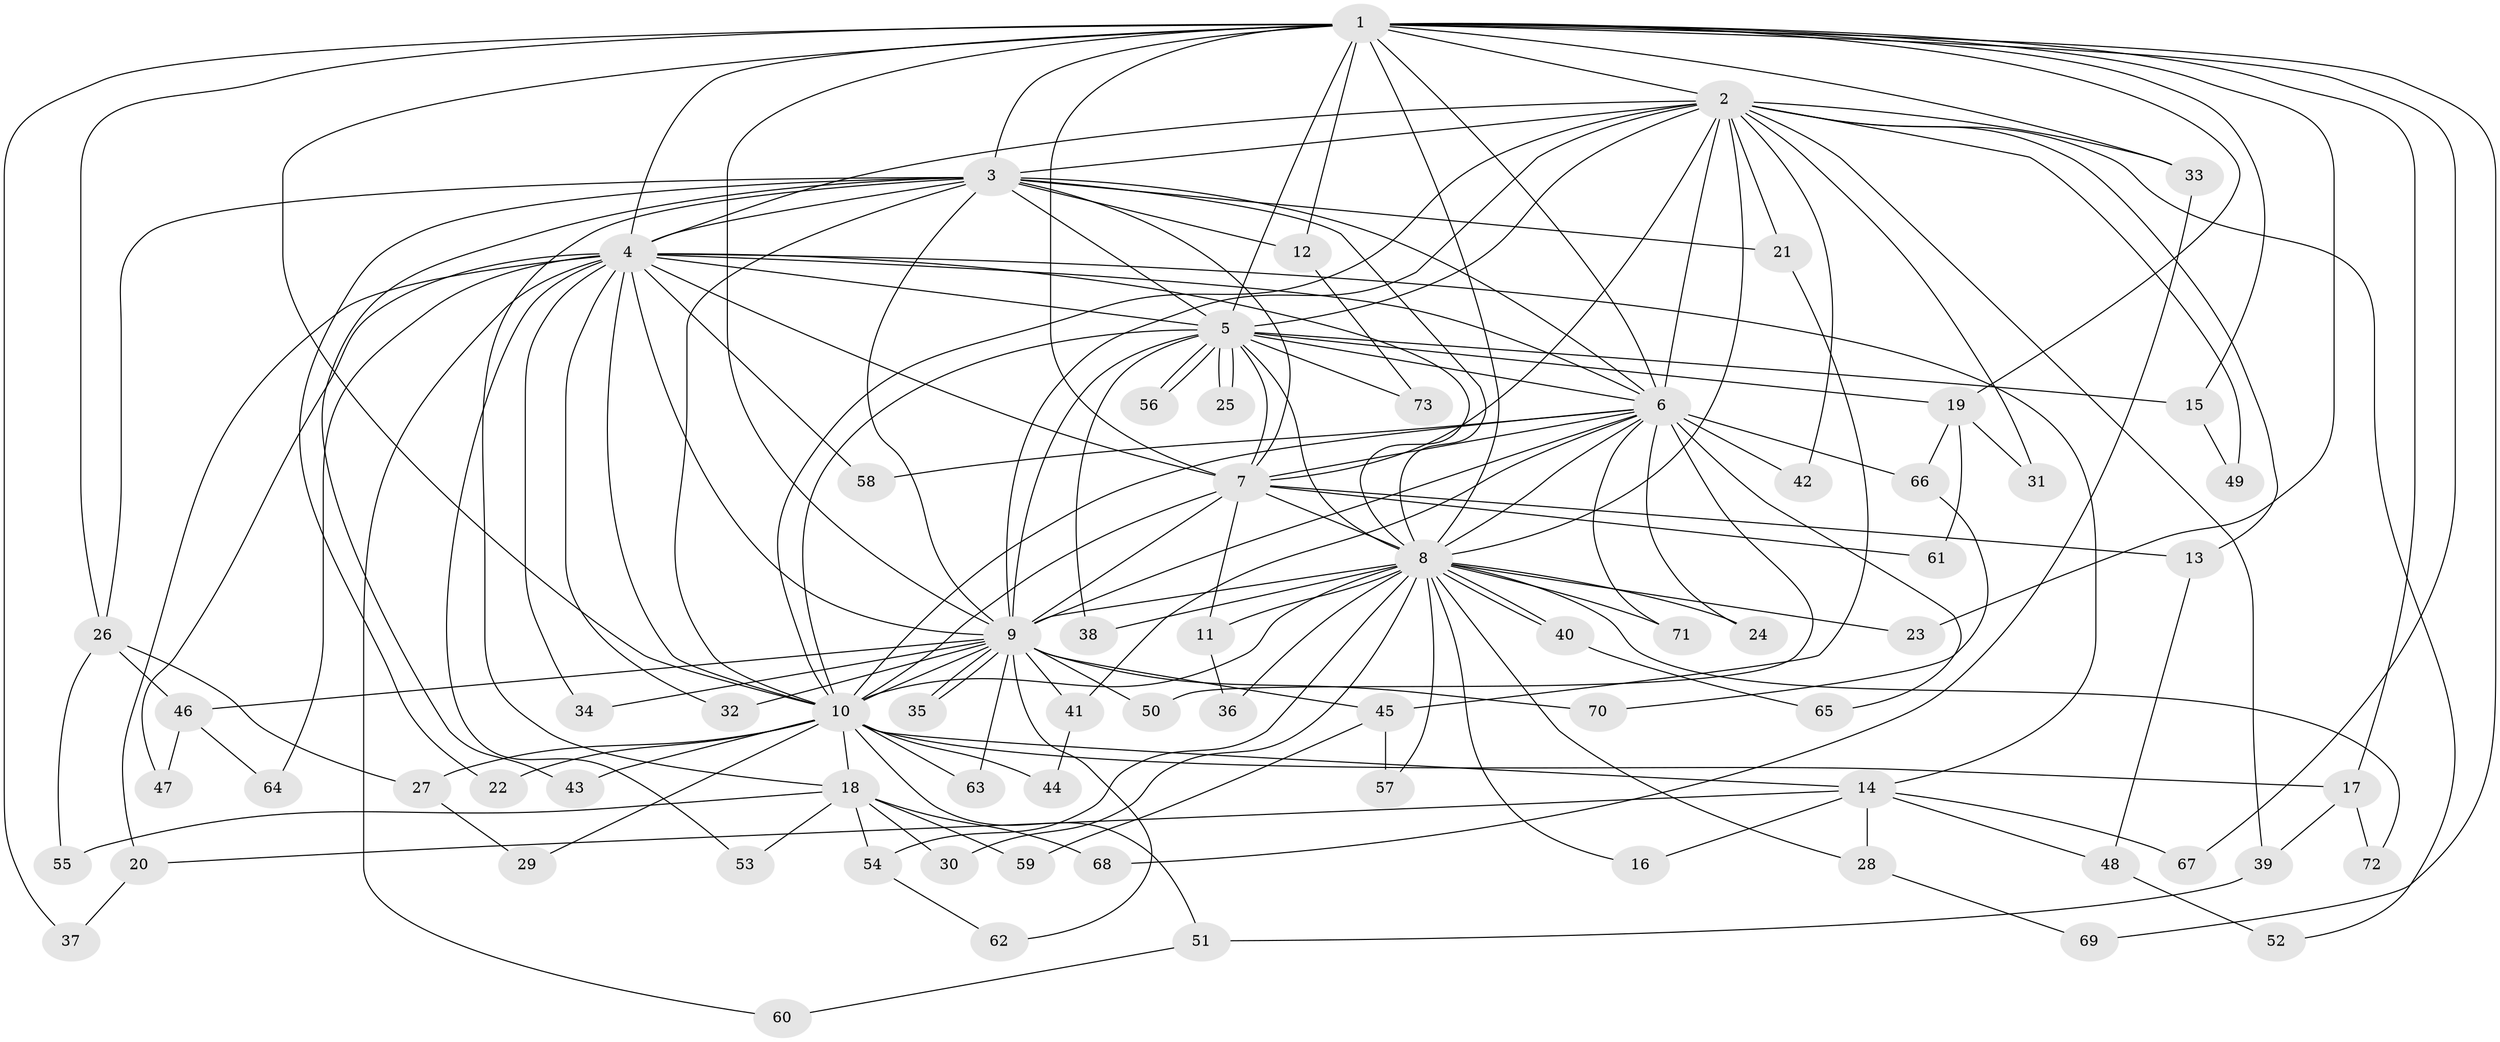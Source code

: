 // coarse degree distribution, {19: 0.022727272727272728, 3: 0.29545454545454547, 14: 0.045454545454545456, 18: 0.022727272727272728, 2: 0.2727272727272727, 15: 0.045454545454545456, 13: 0.022727272727272728, 1: 0.06818181818181818, 12: 0.022727272727272728, 4: 0.09090909090909091, 8: 0.022727272727272728, 5: 0.022727272727272728, 16: 0.022727272727272728, 7: 0.022727272727272728}
// Generated by graph-tools (version 1.1) at 2025/36/03/04/25 23:36:34]
// undirected, 73 vertices, 171 edges
graph export_dot {
  node [color=gray90,style=filled];
  1;
  2;
  3;
  4;
  5;
  6;
  7;
  8;
  9;
  10;
  11;
  12;
  13;
  14;
  15;
  16;
  17;
  18;
  19;
  20;
  21;
  22;
  23;
  24;
  25;
  26;
  27;
  28;
  29;
  30;
  31;
  32;
  33;
  34;
  35;
  36;
  37;
  38;
  39;
  40;
  41;
  42;
  43;
  44;
  45;
  46;
  47;
  48;
  49;
  50;
  51;
  52;
  53;
  54;
  55;
  56;
  57;
  58;
  59;
  60;
  61;
  62;
  63;
  64;
  65;
  66;
  67;
  68;
  69;
  70;
  71;
  72;
  73;
  1 -- 2;
  1 -- 3;
  1 -- 4;
  1 -- 5;
  1 -- 6;
  1 -- 7;
  1 -- 8;
  1 -- 9;
  1 -- 10;
  1 -- 12;
  1 -- 15;
  1 -- 17;
  1 -- 19;
  1 -- 23;
  1 -- 26;
  1 -- 33;
  1 -- 37;
  1 -- 67;
  1 -- 69;
  2 -- 3;
  2 -- 4;
  2 -- 5;
  2 -- 6;
  2 -- 7;
  2 -- 8;
  2 -- 9;
  2 -- 10;
  2 -- 13;
  2 -- 21;
  2 -- 31;
  2 -- 33;
  2 -- 39;
  2 -- 42;
  2 -- 49;
  2 -- 52;
  3 -- 4;
  3 -- 5;
  3 -- 6;
  3 -- 7;
  3 -- 8;
  3 -- 9;
  3 -- 10;
  3 -- 12;
  3 -- 18;
  3 -- 21;
  3 -- 22;
  3 -- 26;
  3 -- 43;
  4 -- 5;
  4 -- 6;
  4 -- 7;
  4 -- 8;
  4 -- 9;
  4 -- 10;
  4 -- 14;
  4 -- 20;
  4 -- 32;
  4 -- 34;
  4 -- 47;
  4 -- 53;
  4 -- 58;
  4 -- 60;
  4 -- 64;
  5 -- 6;
  5 -- 7;
  5 -- 8;
  5 -- 9;
  5 -- 10;
  5 -- 15;
  5 -- 19;
  5 -- 25;
  5 -- 25;
  5 -- 38;
  5 -- 56;
  5 -- 56;
  5 -- 73;
  6 -- 7;
  6 -- 8;
  6 -- 9;
  6 -- 10;
  6 -- 24;
  6 -- 41;
  6 -- 42;
  6 -- 50;
  6 -- 58;
  6 -- 65;
  6 -- 66;
  6 -- 71;
  7 -- 8;
  7 -- 9;
  7 -- 10;
  7 -- 11;
  7 -- 13;
  7 -- 61;
  8 -- 9;
  8 -- 10;
  8 -- 11;
  8 -- 16;
  8 -- 23;
  8 -- 24;
  8 -- 28;
  8 -- 30;
  8 -- 36;
  8 -- 38;
  8 -- 40;
  8 -- 40;
  8 -- 54;
  8 -- 57;
  8 -- 71;
  8 -- 72;
  9 -- 10;
  9 -- 32;
  9 -- 34;
  9 -- 35;
  9 -- 35;
  9 -- 41;
  9 -- 45;
  9 -- 46;
  9 -- 50;
  9 -- 62;
  9 -- 63;
  9 -- 70;
  10 -- 14;
  10 -- 17;
  10 -- 18;
  10 -- 22;
  10 -- 27;
  10 -- 29;
  10 -- 43;
  10 -- 44;
  10 -- 51;
  10 -- 63;
  11 -- 36;
  12 -- 73;
  13 -- 48;
  14 -- 16;
  14 -- 20;
  14 -- 28;
  14 -- 48;
  14 -- 67;
  15 -- 49;
  17 -- 39;
  17 -- 72;
  18 -- 30;
  18 -- 53;
  18 -- 54;
  18 -- 55;
  18 -- 59;
  18 -- 68;
  19 -- 31;
  19 -- 61;
  19 -- 66;
  20 -- 37;
  21 -- 45;
  26 -- 27;
  26 -- 46;
  26 -- 55;
  27 -- 29;
  28 -- 69;
  33 -- 68;
  39 -- 51;
  40 -- 65;
  41 -- 44;
  45 -- 57;
  45 -- 59;
  46 -- 47;
  46 -- 64;
  48 -- 52;
  51 -- 60;
  54 -- 62;
  66 -- 70;
}

